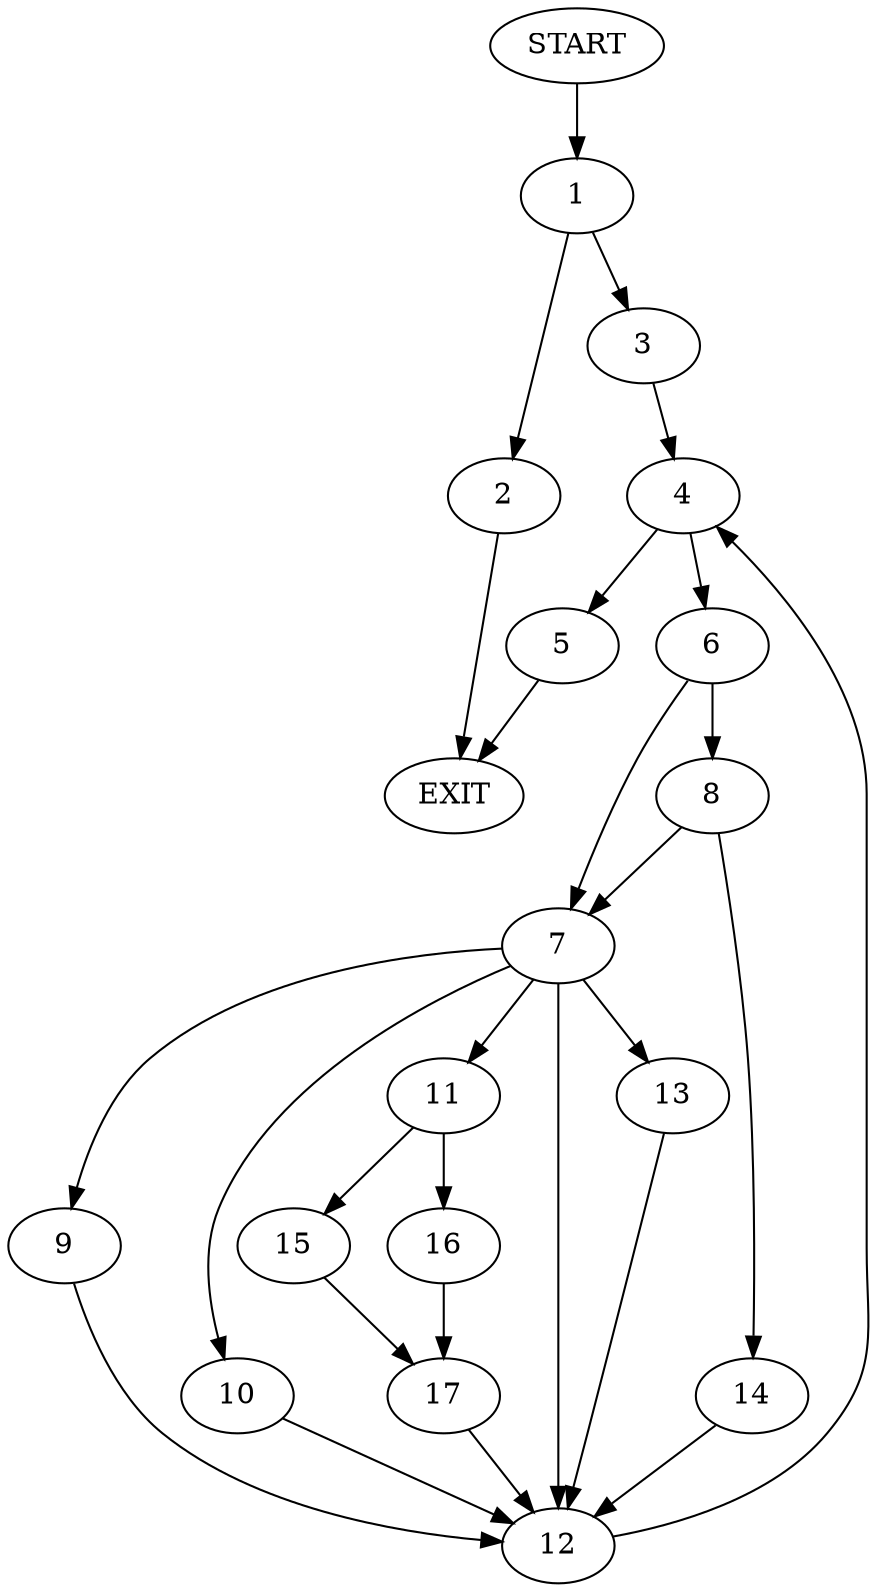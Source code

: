 digraph {
0 [label="START"]
18 [label="EXIT"]
0 -> 1
1 -> 2
1 -> 3
2 -> 18
3 -> 4
4 -> 5
4 -> 6
5 -> 18
6 -> 7
6 -> 8
7 -> 9
7 -> 10
7 -> 11
7 -> 12
7 -> 13
8 -> 14
8 -> 7
14 -> 12
12 -> 4
13 -> 12
9 -> 12
11 -> 15
11 -> 16
10 -> 12
16 -> 17
15 -> 17
17 -> 12
}

